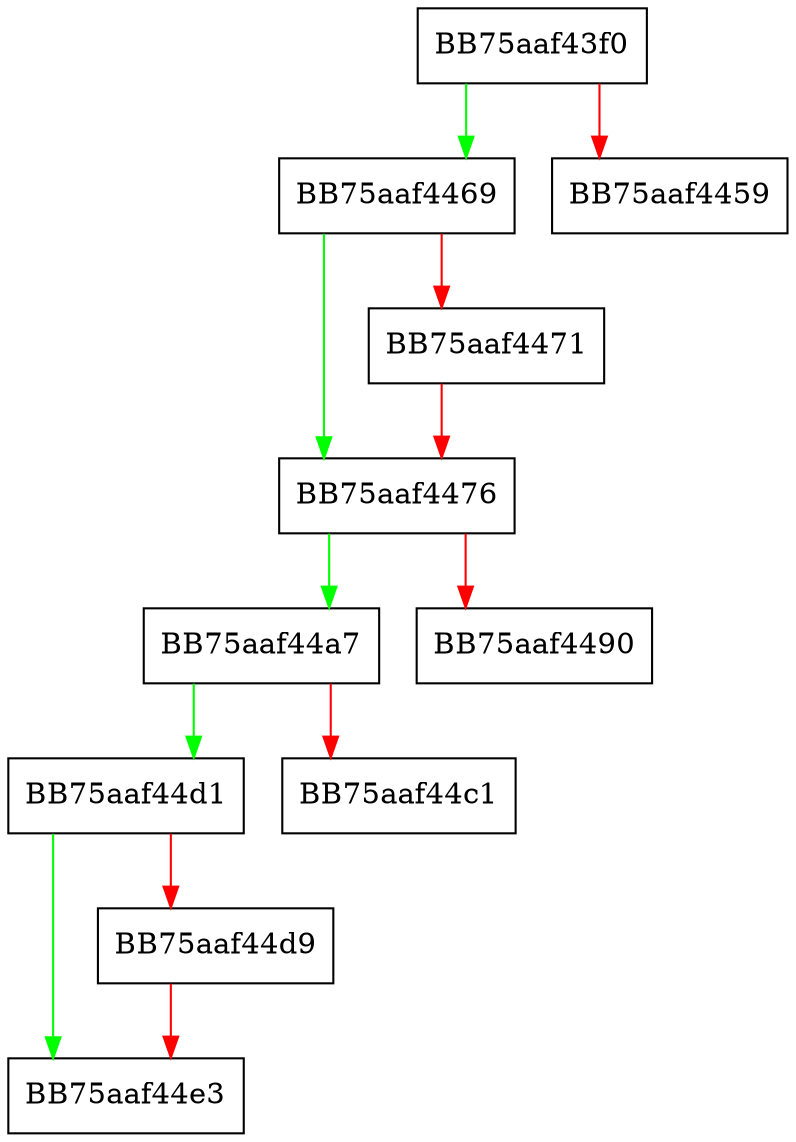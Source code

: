 digraph lua_mp_IOAVGetUrlPart {
  node [shape="box"];
  graph [splines=ortho];
  BB75aaf43f0 -> BB75aaf4469 [color="green"];
  BB75aaf43f0 -> BB75aaf4459 [color="red"];
  BB75aaf4469 -> BB75aaf4476 [color="green"];
  BB75aaf4469 -> BB75aaf4471 [color="red"];
  BB75aaf4471 -> BB75aaf4476 [color="red"];
  BB75aaf4476 -> BB75aaf44a7 [color="green"];
  BB75aaf4476 -> BB75aaf4490 [color="red"];
  BB75aaf44a7 -> BB75aaf44d1 [color="green"];
  BB75aaf44a7 -> BB75aaf44c1 [color="red"];
  BB75aaf44d1 -> BB75aaf44e3 [color="green"];
  BB75aaf44d1 -> BB75aaf44d9 [color="red"];
  BB75aaf44d9 -> BB75aaf44e3 [color="red"];
}
